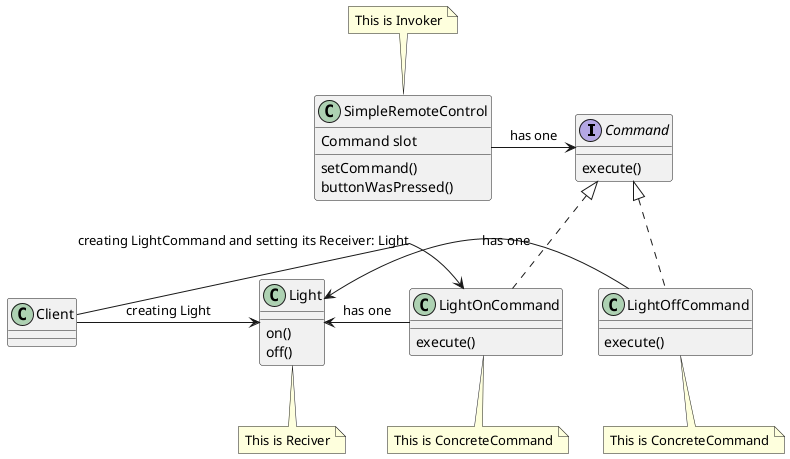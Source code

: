 @startuml
interface Command {
  execute()
}

class LightOnCommand implements Command{
  execute()
}

class LightOffCommand implements Command{
  execute()
}

class SimpleRemoteControl {
  Command slot
  setCommand()
  buttonWasPressed()
}

class Light {
  on()
  off()
}

SimpleRemoteControl -right--> Command :has one
LightOnCommand -left--> Light :has one
LightOffCommand -left--> Light :has one
Client -right--> Light : creating Light
Client -right--> LightOnCommand : creating LightCommand and setting its Receiver: Light
note top of SimpleRemoteControl : This is Invoker
note bottom of LightOnCommand : This is ConcreteCommand
note bottom of LightOffCommand : This is ConcreteCommand
note bottom of Light : This is Reciver
@enduml
